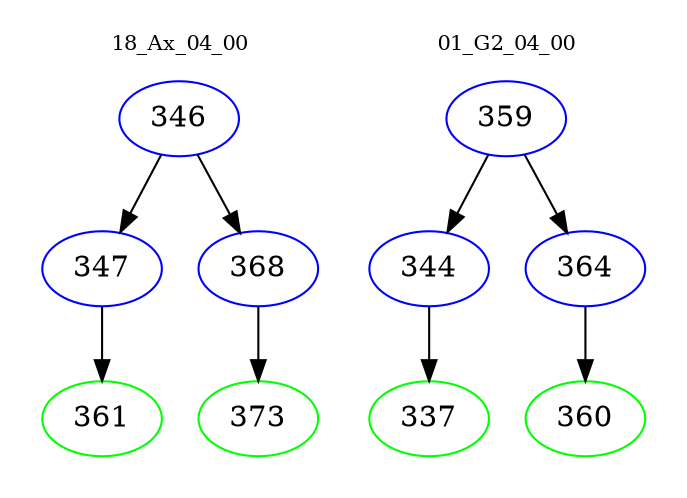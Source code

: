 digraph{
subgraph cluster_0 {
color = white
label = "18_Ax_04_00";
fontsize=10;
T0_346 [label="346", color="blue"]
T0_346 -> T0_347 [color="black"]
T0_347 [label="347", color="blue"]
T0_347 -> T0_361 [color="black"]
T0_361 [label="361", color="green"]
T0_346 -> T0_368 [color="black"]
T0_368 [label="368", color="blue"]
T0_368 -> T0_373 [color="black"]
T0_373 [label="373", color="green"]
}
subgraph cluster_1 {
color = white
label = "01_G2_04_00";
fontsize=10;
T1_359 [label="359", color="blue"]
T1_359 -> T1_344 [color="black"]
T1_344 [label="344", color="blue"]
T1_344 -> T1_337 [color="black"]
T1_337 [label="337", color="green"]
T1_359 -> T1_364 [color="black"]
T1_364 [label="364", color="blue"]
T1_364 -> T1_360 [color="black"]
T1_360 [label="360", color="green"]
}
}
